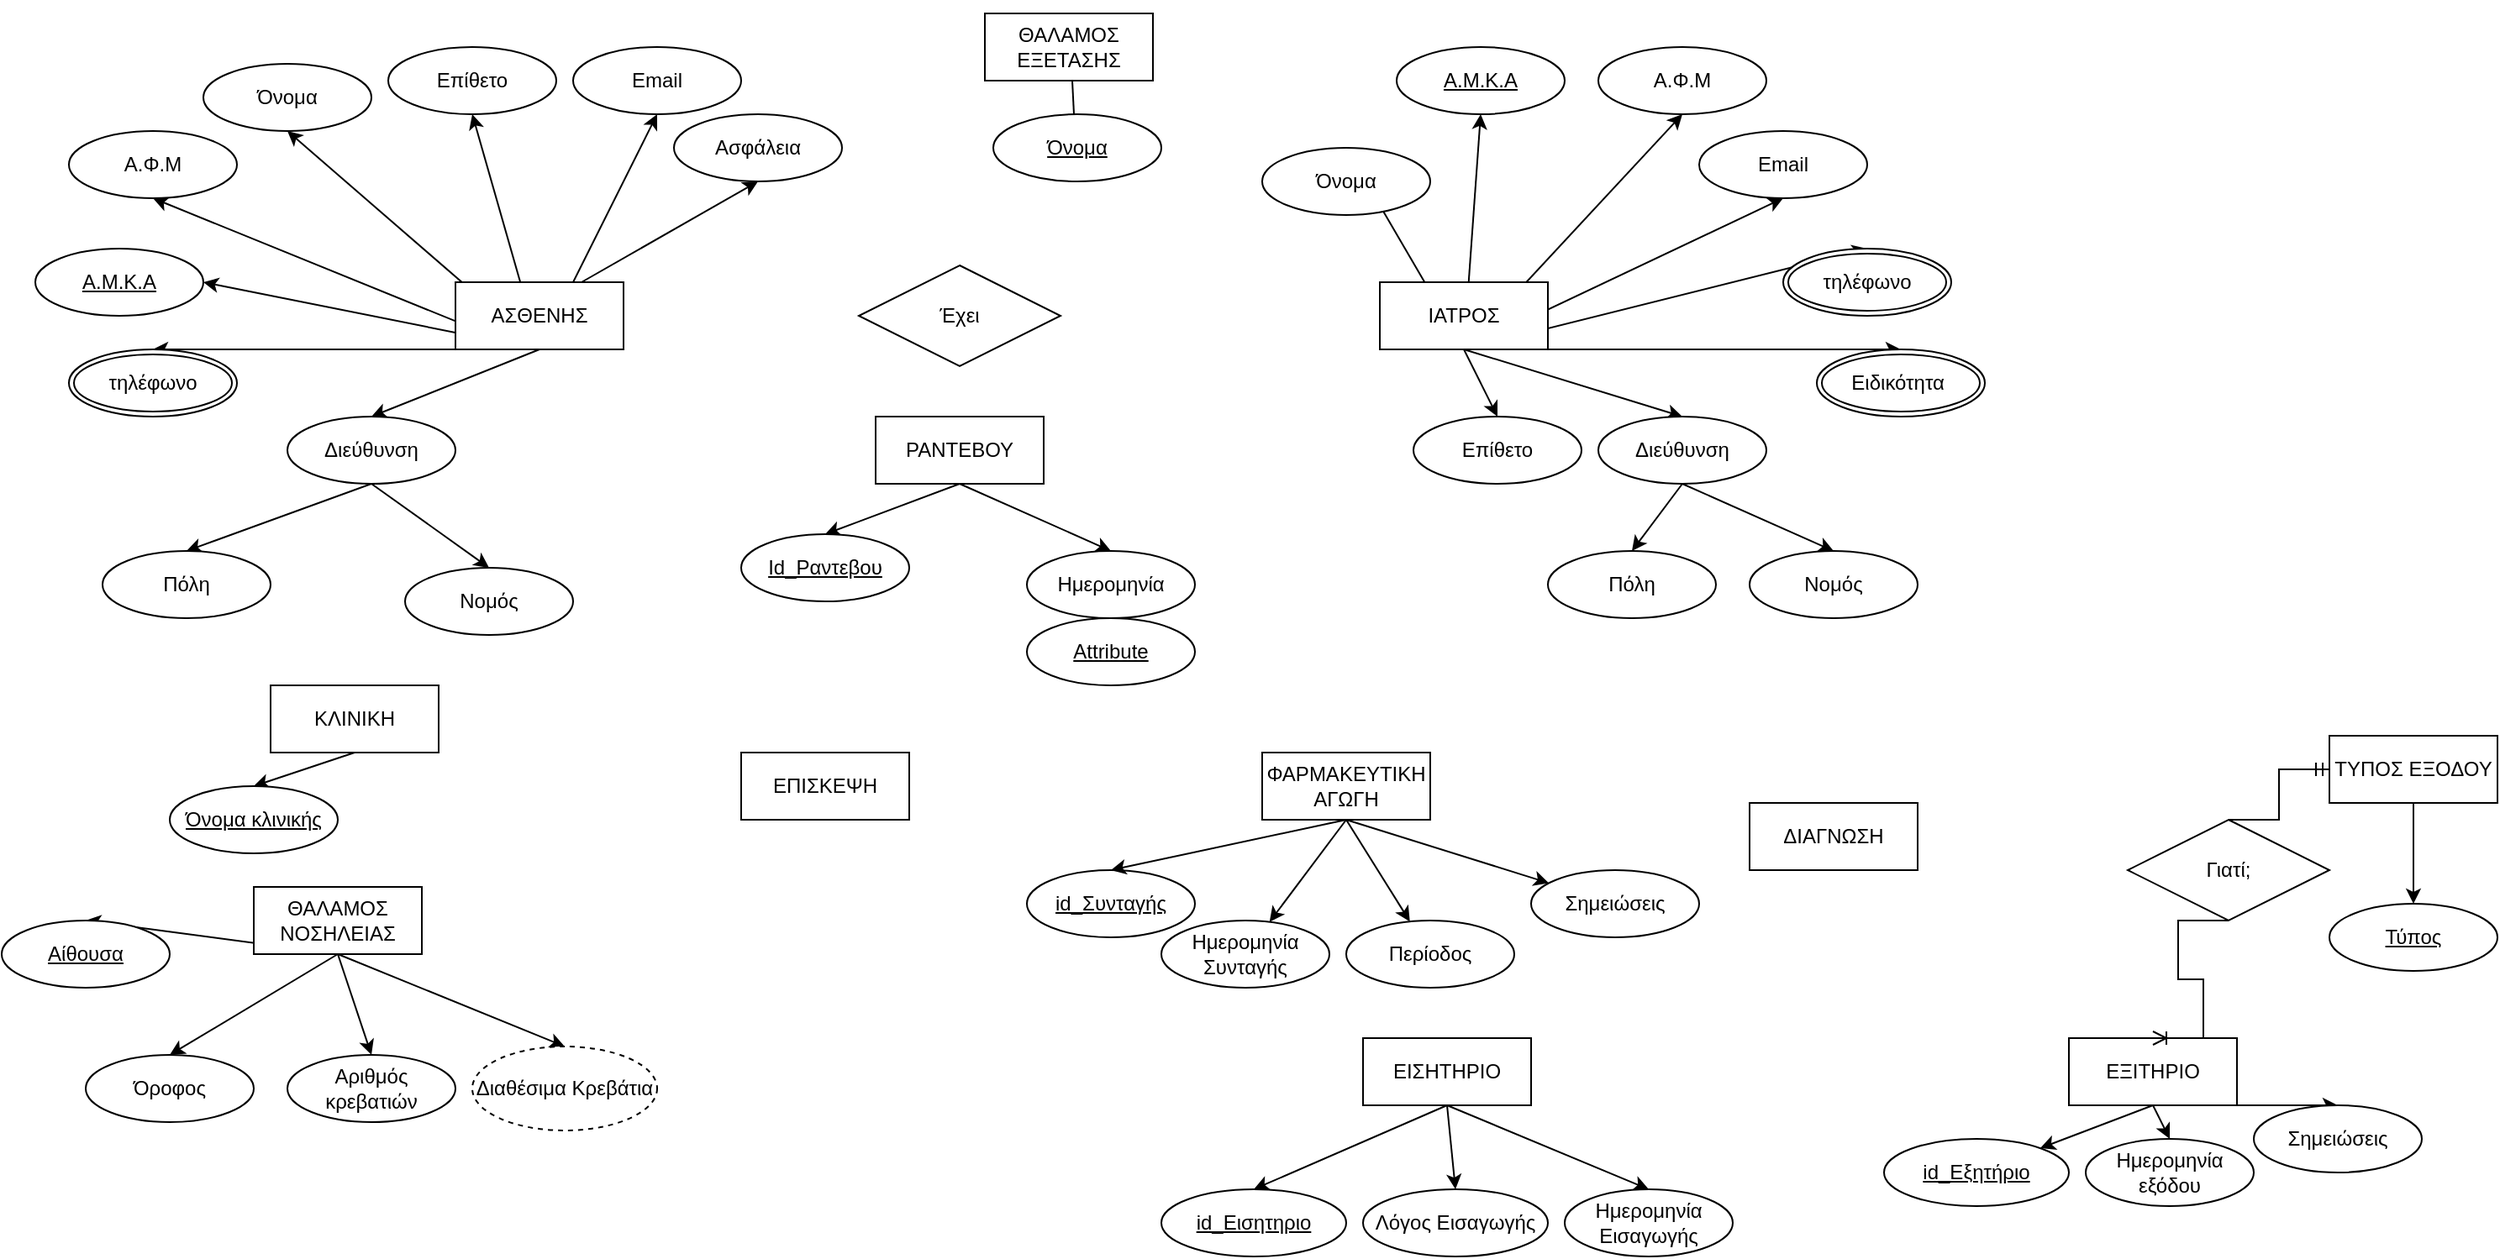 <mxfile version="22.1.5" type="device">
  <diagram id="R2lEEEUBdFMjLlhIrx00" name="Page-1">
    <mxGraphModel dx="2537" dy="1034" grid="1" gridSize="10" guides="1" tooltips="1" connect="1" arrows="1" fold="1" page="1" pageScale="1" pageWidth="850" pageHeight="1100" math="0" shadow="0" extFonts="Permanent Marker^https://fonts.googleapis.com/css?family=Permanent+Marker">
      <root>
        <mxCell id="0" />
        <mxCell id="1" parent="0" />
        <mxCell id="Y_Nko6VUm1h7sYiDKznF-49" style="rounded=0;orthogonalLoop=1;jettySize=auto;html=1;exitX=0.5;exitY=1;exitDx=0;exitDy=0;entryX=0.5;entryY=0;entryDx=0;entryDy=0;" parent="1" source="Y_Nko6VUm1h7sYiDKznF-1" target="Y_Nko6VUm1h7sYiDKznF-43" edge="1">
          <mxGeometry relative="1" as="geometry" />
        </mxCell>
        <mxCell id="Y_Nko6VUm1h7sYiDKznF-51" style="rounded=0;orthogonalLoop=1;jettySize=auto;html=1;exitX=0.5;exitY=1;exitDx=0;exitDy=0;entryX=0.5;entryY=1;entryDx=0;entryDy=0;" parent="1" source="Y_Nko6VUm1h7sYiDKznF-1" target="Y_Nko6VUm1h7sYiDKznF-7" edge="1">
          <mxGeometry relative="1" as="geometry" />
        </mxCell>
        <mxCell id="Y_Nko6VUm1h7sYiDKznF-53" style="rounded=0;orthogonalLoop=1;jettySize=auto;html=1;exitX=0.5;exitY=1;exitDx=0;exitDy=0;entryX=0.5;entryY=1;entryDx=0;entryDy=0;" parent="1" source="Y_Nko6VUm1h7sYiDKznF-1" target="Y_Nko6VUm1h7sYiDKznF-35" edge="1">
          <mxGeometry relative="1" as="geometry" />
        </mxCell>
        <mxCell id="Y_Nko6VUm1h7sYiDKznF-54" style="rounded=0;orthogonalLoop=1;jettySize=auto;html=1;exitX=0.5;exitY=1;exitDx=0;exitDy=0;entryX=0.5;entryY=0;entryDx=0;entryDy=0;" parent="1" source="Y_Nko6VUm1h7sYiDKznF-1" target="Y_Nko6VUm1h7sYiDKznF-39" edge="1">
          <mxGeometry relative="1" as="geometry" />
        </mxCell>
        <mxCell id="Y_Nko6VUm1h7sYiDKznF-55" style="rounded=0;orthogonalLoop=1;jettySize=auto;html=1;exitX=0.5;exitY=1;exitDx=0;exitDy=0;entryX=0.5;entryY=1;entryDx=0;entryDy=0;" parent="1" source="Y_Nko6VUm1h7sYiDKznF-1" target="Y_Nko6VUm1h7sYiDKznF-38" edge="1">
          <mxGeometry relative="1" as="geometry" />
        </mxCell>
        <mxCell id="Y_Nko6VUm1h7sYiDKznF-58" style="rounded=0;orthogonalLoop=1;jettySize=auto;html=1;exitX=0.5;exitY=1;exitDx=0;exitDy=0;entryX=0.5;entryY=0;entryDx=0;entryDy=0;" parent="1" source="Y_Nko6VUm1h7sYiDKznF-1" target="Y_Nko6VUm1h7sYiDKznF-36" edge="1">
          <mxGeometry relative="1" as="geometry" />
        </mxCell>
        <mxCell id="Y_Nko6VUm1h7sYiDKznF-60" style="rounded=0;orthogonalLoop=1;jettySize=auto;html=1;exitX=0.5;exitY=1;exitDx=0;exitDy=0;entryX=0.5;entryY=0;entryDx=0;entryDy=0;" parent="1" source="Y_Nko6VUm1h7sYiDKznF-1" target="Y_Nko6VUm1h7sYiDKznF-59" edge="1">
          <mxGeometry relative="1" as="geometry" />
        </mxCell>
        <mxCell id="Y_Nko6VUm1h7sYiDKznF-1" value="ΙΑΤΡΟΣ" style="whiteSpace=wrap;html=1;align=center;gradientColor=none;glass=0;" parent="1" vertex="1">
          <mxGeometry x="610" y="200" width="100" height="40" as="geometry" />
        </mxCell>
        <mxCell id="Y_Nko6VUm1h7sYiDKznF-27" style="rounded=0;orthogonalLoop=1;jettySize=auto;html=1;exitX=0.5;exitY=1;exitDx=0;exitDy=0;entryX=0.5;entryY=0;entryDx=0;entryDy=0;" parent="1" source="Y_Nko6VUm1h7sYiDKznF-2" target="Y_Nko6VUm1h7sYiDKznF-8" edge="1">
          <mxGeometry relative="1" as="geometry" />
        </mxCell>
        <mxCell id="Y_Nko6VUm1h7sYiDKznF-28" style="rounded=0;orthogonalLoop=1;jettySize=auto;html=1;exitX=0.5;exitY=1;exitDx=0;exitDy=0;entryX=0.5;entryY=0;entryDx=0;entryDy=0;" parent="1" source="Y_Nko6VUm1h7sYiDKznF-2" target="Y_Nko6VUm1h7sYiDKznF-11" edge="1">
          <mxGeometry relative="1" as="geometry" />
        </mxCell>
        <mxCell id="Y_Nko6VUm1h7sYiDKznF-29" style="rounded=0;orthogonalLoop=1;jettySize=auto;html=1;entryX=1;entryY=0.5;entryDx=0;entryDy=0;exitX=0.5;exitY=1;exitDx=0;exitDy=0;" parent="1" source="Y_Nko6VUm1h7sYiDKznF-2" target="Y_Nko6VUm1h7sYiDKznF-5" edge="1">
          <mxGeometry relative="1" as="geometry">
            <mxPoint x="60" y="200" as="sourcePoint" />
          </mxGeometry>
        </mxCell>
        <mxCell id="Y_Nko6VUm1h7sYiDKznF-30" style="rounded=0;orthogonalLoop=1;jettySize=auto;html=1;exitX=0.41;exitY=0.996;exitDx=0;exitDy=0;entryX=0.5;entryY=1;entryDx=0;entryDy=0;exitPerimeter=0;" parent="1" source="Y_Nko6VUm1h7sYiDKznF-2" target="Y_Nko6VUm1h7sYiDKznF-4" edge="1">
          <mxGeometry relative="1" as="geometry" />
        </mxCell>
        <mxCell id="Y_Nko6VUm1h7sYiDKznF-31" style="rounded=0;orthogonalLoop=1;jettySize=auto;html=1;exitX=0.5;exitY=1;exitDx=0;exitDy=0;entryX=0.5;entryY=1;entryDx=0;entryDy=0;" parent="1" source="Y_Nko6VUm1h7sYiDKznF-2" target="Y_Nko6VUm1h7sYiDKznF-10" edge="1">
          <mxGeometry relative="1" as="geometry" />
        </mxCell>
        <mxCell id="Y_Nko6VUm1h7sYiDKznF-32" style="rounded=0;orthogonalLoop=1;jettySize=auto;html=1;exitX=0.5;exitY=1;exitDx=0;exitDy=0;entryX=0.5;entryY=1;entryDx=0;entryDy=0;" parent="1" source="Y_Nko6VUm1h7sYiDKznF-2" target="Y_Nko6VUm1h7sYiDKznF-9" edge="1">
          <mxGeometry relative="1" as="geometry" />
        </mxCell>
        <mxCell id="Y_Nko6VUm1h7sYiDKznF-33" style="rounded=0;orthogonalLoop=1;jettySize=auto;html=1;exitX=0.5;exitY=1;exitDx=0;exitDy=0;entryX=0.5;entryY=1;entryDx=0;entryDy=0;" parent="1" source="Y_Nko6VUm1h7sYiDKznF-2" target="Y_Nko6VUm1h7sYiDKznF-13" edge="1">
          <mxGeometry relative="1" as="geometry" />
        </mxCell>
        <mxCell id="EnXhkpWwfhK2mEVkRxN7-15" style="rounded=0;orthogonalLoop=1;jettySize=auto;html=1;exitX=0.75;exitY=0;exitDx=0;exitDy=0;entryX=0.5;entryY=1;entryDx=0;entryDy=0;" edge="1" parent="1" source="Y_Nko6VUm1h7sYiDKznF-2" target="EnXhkpWwfhK2mEVkRxN7-7">
          <mxGeometry relative="1" as="geometry" />
        </mxCell>
        <mxCell id="Y_Nko6VUm1h7sYiDKznF-2" value="ΑΣΘΕΝΗΣ" style="whiteSpace=wrap;html=1;align=center;" parent="1" vertex="1">
          <mxGeometry x="60" y="200" width="100" height="40" as="geometry" />
        </mxCell>
        <mxCell id="Y_Nko6VUm1h7sYiDKznF-4" value="Α.Φ.Μ" style="ellipse;whiteSpace=wrap;html=1;align=center;" parent="1" vertex="1">
          <mxGeometry x="-170" y="110" width="100" height="40" as="geometry" />
        </mxCell>
        <mxCell id="Y_Nko6VUm1h7sYiDKznF-5" value="A.M.K.A" style="ellipse;whiteSpace=wrap;html=1;align=center;fontStyle=4;" parent="1" vertex="1">
          <mxGeometry x="-190" y="180" width="100" height="40" as="geometry" />
        </mxCell>
        <mxCell id="Y_Nko6VUm1h7sYiDKznF-7" value="Α.Φ.Μ" style="ellipse;whiteSpace=wrap;html=1;align=center;" parent="1" vertex="1">
          <mxGeometry x="740" y="60" width="100" height="40" as="geometry" />
        </mxCell>
        <mxCell id="Y_Nko6VUm1h7sYiDKznF-24" style="rounded=0;orthogonalLoop=1;jettySize=auto;html=1;exitX=0.5;exitY=1;exitDx=0;exitDy=0;entryX=0.5;entryY=0;entryDx=0;entryDy=0;" parent="1" source="Y_Nko6VUm1h7sYiDKznF-8" target="Y_Nko6VUm1h7sYiDKznF-15" edge="1">
          <mxGeometry relative="1" as="geometry" />
        </mxCell>
        <mxCell id="Y_Nko6VUm1h7sYiDKznF-26" style="rounded=0;orthogonalLoop=1;jettySize=auto;html=1;exitX=0.5;exitY=1;exitDx=0;exitDy=0;entryX=0.5;entryY=0;entryDx=0;entryDy=0;" parent="1" source="Y_Nko6VUm1h7sYiDKznF-8" target="Y_Nko6VUm1h7sYiDKznF-16" edge="1">
          <mxGeometry relative="1" as="geometry" />
        </mxCell>
        <mxCell id="Y_Nko6VUm1h7sYiDKznF-8" value="Διεύθυνση" style="ellipse;whiteSpace=wrap;html=1;align=center;" parent="1" vertex="1">
          <mxGeometry x="-40" y="280" width="100" height="40" as="geometry" />
        </mxCell>
        <mxCell id="Y_Nko6VUm1h7sYiDKznF-9" value="Επίθετο" style="ellipse;whiteSpace=wrap;html=1;align=center;" parent="1" vertex="1">
          <mxGeometry x="20" y="60" width="100" height="40" as="geometry" />
        </mxCell>
        <mxCell id="Y_Nko6VUm1h7sYiDKznF-10" value="Όνομα" style="ellipse;whiteSpace=wrap;html=1;align=center;" parent="1" vertex="1">
          <mxGeometry x="-90" y="70" width="100" height="40" as="geometry" />
        </mxCell>
        <mxCell id="Y_Nko6VUm1h7sYiDKznF-11" value="τηλέφωνο" style="ellipse;shape=doubleEllipse;margin=3;whiteSpace=wrap;html=1;align=center;" parent="1" vertex="1">
          <mxGeometry x="-170" y="240" width="100" height="40" as="geometry" />
        </mxCell>
        <mxCell id="Y_Nko6VUm1h7sYiDKznF-13" value="Email" style="ellipse;whiteSpace=wrap;html=1;align=center;" parent="1" vertex="1">
          <mxGeometry x="130" y="60" width="100" height="40" as="geometry" />
        </mxCell>
        <mxCell id="Y_Nko6VUm1h7sYiDKznF-15" value="Πόλη" style="ellipse;whiteSpace=wrap;html=1;align=center;" parent="1" vertex="1">
          <mxGeometry x="-150" y="360" width="100" height="40" as="geometry" />
        </mxCell>
        <mxCell id="Y_Nko6VUm1h7sYiDKznF-16" value="Νομός" style="ellipse;whiteSpace=wrap;html=1;align=center;" parent="1" vertex="1">
          <mxGeometry x="30" y="370" width="100" height="40" as="geometry" />
        </mxCell>
        <mxCell id="Y_Nko6VUm1h7sYiDKznF-35" value="Email" style="ellipse;whiteSpace=wrap;html=1;align=center;" parent="1" vertex="1">
          <mxGeometry x="800" y="110" width="100" height="40" as="geometry" />
        </mxCell>
        <mxCell id="Y_Nko6VUm1h7sYiDKznF-36" value="Όνομα" style="ellipse;whiteSpace=wrap;html=1;align=center;" parent="1" vertex="1">
          <mxGeometry x="540" y="120" width="100" height="40" as="geometry" />
        </mxCell>
        <mxCell id="Y_Nko6VUm1h7sYiDKznF-37" value="Επίθετο" style="ellipse;whiteSpace=wrap;html=1;align=center;" parent="1" vertex="1">
          <mxGeometry x="630" y="280" width="100" height="40" as="geometry" />
        </mxCell>
        <mxCell id="Y_Nko6VUm1h7sYiDKznF-38" value="A.M.K.A" style="ellipse;whiteSpace=wrap;html=1;align=center;fontStyle=4;" parent="1" vertex="1">
          <mxGeometry x="620" y="60" width="100" height="40" as="geometry" />
        </mxCell>
        <mxCell id="Y_Nko6VUm1h7sYiDKznF-39" value="τηλέφωνο" style="ellipse;shape=doubleEllipse;margin=3;whiteSpace=wrap;html=1;align=center;" parent="1" vertex="1">
          <mxGeometry x="850" y="180" width="100" height="40" as="geometry" />
        </mxCell>
        <mxCell id="Y_Nko6VUm1h7sYiDKznF-41" style="rounded=0;orthogonalLoop=1;jettySize=auto;html=1;exitX=0.5;exitY=1;exitDx=0;exitDy=0;entryX=0.5;entryY=0;entryDx=0;entryDy=0;" parent="1" source="Y_Nko6VUm1h7sYiDKznF-43" target="Y_Nko6VUm1h7sYiDKznF-45" edge="1">
          <mxGeometry relative="1" as="geometry">
            <mxPoint x="659.76" y="350" as="targetPoint" />
          </mxGeometry>
        </mxCell>
        <mxCell id="Y_Nko6VUm1h7sYiDKznF-42" style="rounded=0;orthogonalLoop=1;jettySize=auto;html=1;exitX=0.5;exitY=1;exitDx=0;exitDy=0;entryX=0.5;entryY=0;entryDx=0;entryDy=0;" parent="1" source="Y_Nko6VUm1h7sYiDKznF-43" target="zEavaUoaJ85FBfORmJAa-6" edge="1">
          <mxGeometry relative="1" as="geometry">
            <mxPoint x="870" y="360" as="targetPoint" />
          </mxGeometry>
        </mxCell>
        <mxCell id="Y_Nko6VUm1h7sYiDKznF-43" value="Διεύθυνση" style="ellipse;whiteSpace=wrap;html=1;align=center;" parent="1" vertex="1">
          <mxGeometry x="740" y="280" width="100" height="40" as="geometry" />
        </mxCell>
        <mxCell id="Y_Nko6VUm1h7sYiDKznF-45" value="Πόλη" style="ellipse;whiteSpace=wrap;html=1;align=center;" parent="1" vertex="1">
          <mxGeometry x="710" y="360" width="100" height="40" as="geometry" />
        </mxCell>
        <mxCell id="Y_Nko6VUm1h7sYiDKznF-57" style="rounded=0;orthogonalLoop=1;jettySize=auto;html=1;exitX=0.5;exitY=1;exitDx=0;exitDy=0;entryX=0.5;entryY=0;entryDx=0;entryDy=0;" parent="1" source="Y_Nko6VUm1h7sYiDKznF-1" target="Y_Nko6VUm1h7sYiDKznF-37" edge="1">
          <mxGeometry relative="1" as="geometry" />
        </mxCell>
        <mxCell id="Y_Nko6VUm1h7sYiDKznF-59" value="Ειδικότητα&amp;nbsp;" style="ellipse;shape=doubleEllipse;margin=3;whiteSpace=wrap;html=1;align=center;" parent="1" vertex="1">
          <mxGeometry x="870" y="240" width="100" height="40" as="geometry" />
        </mxCell>
        <mxCell id="Y_Nko6VUm1h7sYiDKznF-66" style="rounded=0;orthogonalLoop=1;jettySize=auto;html=1;exitX=0.5;exitY=0;exitDx=0;exitDy=0;entryX=0.5;entryY=1;entryDx=0;entryDy=0;" parent="1" source="Y_Nko6VUm1h7sYiDKznF-61" target="Y_Nko6VUm1h7sYiDKznF-65" edge="1">
          <mxGeometry relative="1" as="geometry" />
        </mxCell>
        <mxCell id="Y_Nko6VUm1h7sYiDKznF-61" value="ΘΑΛΑΜΟΣ ΕΞΕΤΑΣΗΣ" style="whiteSpace=wrap;html=1;align=center;" parent="1" vertex="1">
          <mxGeometry x="375" y="40" width="100" height="40" as="geometry" />
        </mxCell>
        <mxCell id="Y_Nko6VUm1h7sYiDKznF-65" value="Όνομα" style="ellipse;whiteSpace=wrap;html=1;align=center;fontStyle=4;" parent="1" vertex="1">
          <mxGeometry x="380" y="100" width="100" height="40" as="geometry" />
        </mxCell>
        <mxCell id="Y_Nko6VUm1h7sYiDKznF-79" style="rounded=0;orthogonalLoop=1;jettySize=auto;html=1;exitX=0.5;exitY=1;exitDx=0;exitDy=0;entryX=0.5;entryY=0;entryDx=0;entryDy=0;" parent="1" source="Y_Nko6VUm1h7sYiDKznF-69" target="Y_Nko6VUm1h7sYiDKznF-70" edge="1">
          <mxGeometry relative="1" as="geometry" />
        </mxCell>
        <mxCell id="Y_Nko6VUm1h7sYiDKznF-81" style="rounded=0;orthogonalLoop=1;jettySize=auto;html=1;exitX=0.5;exitY=1;exitDx=0;exitDy=0;entryX=0.5;entryY=0;entryDx=0;entryDy=0;" parent="1" source="Y_Nko6VUm1h7sYiDKznF-69" target="Y_Nko6VUm1h7sYiDKznF-74" edge="1">
          <mxGeometry relative="1" as="geometry" />
        </mxCell>
        <mxCell id="Y_Nko6VUm1h7sYiDKznF-82" style="rounded=0;orthogonalLoop=1;jettySize=auto;html=1;exitX=0.5;exitY=1;exitDx=0;exitDy=0;entryX=0.5;entryY=0;entryDx=0;entryDy=0;" parent="1" source="Y_Nko6VUm1h7sYiDKznF-69" target="Y_Nko6VUm1h7sYiDKznF-78" edge="1">
          <mxGeometry relative="1" as="geometry" />
        </mxCell>
        <mxCell id="Y_Nko6VUm1h7sYiDKznF-83" style="rounded=0;orthogonalLoop=1;jettySize=auto;html=1;exitX=0.5;exitY=1;exitDx=0;exitDy=0;entryX=0.5;entryY=0;entryDx=0;entryDy=0;" parent="1" source="Y_Nko6VUm1h7sYiDKznF-69" target="EnXhkpWwfhK2mEVkRxN7-46" edge="1">
          <mxGeometry relative="1" as="geometry" />
        </mxCell>
        <mxCell id="Y_Nko6VUm1h7sYiDKznF-69" value="ΘΑΛΑΜΟΣ ΝΟΣΗΛΕΙΑΣ" style="whiteSpace=wrap;html=1;align=center;" parent="1" vertex="1">
          <mxGeometry x="-60" y="560" width="100" height="40" as="geometry" />
        </mxCell>
        <mxCell id="Y_Nko6VUm1h7sYiDKznF-70" value="Αίθουσα" style="ellipse;whiteSpace=wrap;html=1;align=center;fontStyle=4;" parent="1" vertex="1">
          <mxGeometry x="-210" y="580" width="100" height="40" as="geometry" />
        </mxCell>
        <mxCell id="Y_Nko6VUm1h7sYiDKznF-74" value="Αριθμός κρεβατιών" style="ellipse;whiteSpace=wrap;html=1;align=center;" parent="1" vertex="1">
          <mxGeometry x="-40" y="660" width="100" height="40" as="geometry" />
        </mxCell>
        <mxCell id="Y_Nko6VUm1h7sYiDKznF-78" value="Όροφος" style="ellipse;whiteSpace=wrap;html=1;align=center;" parent="1" vertex="1">
          <mxGeometry x="-160" y="660" width="100" height="40" as="geometry" />
        </mxCell>
        <mxCell id="EnXhkpWwfhK2mEVkRxN7-16" style="rounded=0;orthogonalLoop=1;jettySize=auto;html=1;exitX=0.5;exitY=1;exitDx=0;exitDy=0;entryX=0.5;entryY=0;entryDx=0;entryDy=0;" edge="1" parent="1" source="zEavaUoaJ85FBfORmJAa-2" target="EnXhkpWwfhK2mEVkRxN7-5">
          <mxGeometry relative="1" as="geometry" />
        </mxCell>
        <mxCell id="EnXhkpWwfhK2mEVkRxN7-19" style="rounded=0;orthogonalLoop=1;jettySize=auto;html=1;exitX=0.5;exitY=1;exitDx=0;exitDy=0;entryX=0.5;entryY=0;entryDx=0;entryDy=0;" edge="1" parent="1" source="zEavaUoaJ85FBfORmJAa-2" target="EnXhkpWwfhK2mEVkRxN7-18">
          <mxGeometry relative="1" as="geometry" />
        </mxCell>
        <mxCell id="EnXhkpWwfhK2mEVkRxN7-29" style="rounded=0;orthogonalLoop=1;jettySize=auto;html=1;exitX=0.5;exitY=1;exitDx=0;exitDy=0;entryX=0.5;entryY=0;entryDx=0;entryDy=0;" edge="1" parent="1" source="zEavaUoaJ85FBfORmJAa-2" target="EnXhkpWwfhK2mEVkRxN7-28">
          <mxGeometry relative="1" as="geometry" />
        </mxCell>
        <mxCell id="zEavaUoaJ85FBfORmJAa-2" value="ΕΙΣΗΤΗΡΙΟ" style="whiteSpace=wrap;html=1;align=center;" parent="1" vertex="1">
          <mxGeometry x="600" y="650" width="100" height="40" as="geometry" />
        </mxCell>
        <mxCell id="EnXhkpWwfhK2mEVkRxN7-13" style="rounded=0;orthogonalLoop=1;jettySize=auto;html=1;exitX=0.5;exitY=1;exitDx=0;exitDy=0;entryX=0.5;entryY=0;entryDx=0;entryDy=0;" edge="1" parent="1" source="zEavaUoaJ85FBfORmJAa-3" target="EnXhkpWwfhK2mEVkRxN7-12">
          <mxGeometry relative="1" as="geometry" />
        </mxCell>
        <mxCell id="zEavaUoaJ85FBfORmJAa-3" value="ΚΛΙΝΙΚΗ" style="whiteSpace=wrap;html=1;align=center;" parent="1" vertex="1">
          <mxGeometry x="-50" y="440" width="100" height="40" as="geometry" />
        </mxCell>
        <mxCell id="EnXhkpWwfhK2mEVkRxN7-9" style="rounded=0;orthogonalLoop=1;jettySize=auto;html=1;exitX=0.5;exitY=1;exitDx=0;exitDy=0;entryX=0.5;entryY=0;entryDx=0;entryDy=0;" edge="1" parent="1" source="zEavaUoaJ85FBfORmJAa-4" target="EnXhkpWwfhK2mEVkRxN7-8">
          <mxGeometry relative="1" as="geometry" />
        </mxCell>
        <mxCell id="EnXhkpWwfhK2mEVkRxN7-10" style="rounded=0;orthogonalLoop=1;jettySize=auto;html=1;exitX=0.5;exitY=1;exitDx=0;exitDy=0;entryX=0.5;entryY=0;entryDx=0;entryDy=0;" edge="1" parent="1" source="zEavaUoaJ85FBfORmJAa-4" target="EnXhkpWwfhK2mEVkRxN7-6">
          <mxGeometry relative="1" as="geometry" />
        </mxCell>
        <mxCell id="zEavaUoaJ85FBfORmJAa-4" value="ΡΑΝΤΕΒΟΥ" style="whiteSpace=wrap;html=1;align=center;" parent="1" vertex="1">
          <mxGeometry x="310" y="280" width="100" height="40" as="geometry" />
        </mxCell>
        <mxCell id="zEavaUoaJ85FBfORmJAa-6" value="Νομός" style="ellipse;whiteSpace=wrap;html=1;align=center;" parent="1" vertex="1">
          <mxGeometry x="830" y="360" width="100" height="40" as="geometry" />
        </mxCell>
        <mxCell id="EnXhkpWwfhK2mEVkRxN7-5" value="Λόγος Εισαγωγής" style="ellipse;whiteSpace=wrap;html=1;align=center;" vertex="1" parent="1">
          <mxGeometry x="600" y="740" width="110" height="40" as="geometry" />
        </mxCell>
        <mxCell id="EnXhkpWwfhK2mEVkRxN7-6" value="Ημερομηνία" style="ellipse;whiteSpace=wrap;html=1;align=center;" vertex="1" parent="1">
          <mxGeometry x="400" y="360" width="100" height="40" as="geometry" />
        </mxCell>
        <mxCell id="EnXhkpWwfhK2mEVkRxN7-7" value="Ασφάλεια" style="ellipse;whiteSpace=wrap;html=1;align=center;" vertex="1" parent="1">
          <mxGeometry x="190" y="100" width="100" height="40" as="geometry" />
        </mxCell>
        <mxCell id="EnXhkpWwfhK2mEVkRxN7-8" value="Id_Ραντεβου" style="ellipse;whiteSpace=wrap;html=1;align=center;fontStyle=4;" vertex="1" parent="1">
          <mxGeometry x="230" y="350" width="100" height="40" as="geometry" />
        </mxCell>
        <mxCell id="EnXhkpWwfhK2mEVkRxN7-12" value="Όνομα κλινικής" style="ellipse;whiteSpace=wrap;html=1;align=center;fontStyle=4;" vertex="1" parent="1">
          <mxGeometry x="-110" y="500" width="100" height="40" as="geometry" />
        </mxCell>
        <mxCell id="EnXhkpWwfhK2mEVkRxN7-24" style="rounded=0;orthogonalLoop=1;jettySize=auto;html=1;exitX=0.5;exitY=1;exitDx=0;exitDy=0;entryX=0.5;entryY=0;entryDx=0;entryDy=0;" edge="1" parent="1" source="EnXhkpWwfhK2mEVkRxN7-14" target="EnXhkpWwfhK2mEVkRxN7-23">
          <mxGeometry relative="1" as="geometry" />
        </mxCell>
        <mxCell id="EnXhkpWwfhK2mEVkRxN7-26" style="rounded=0;orthogonalLoop=1;jettySize=auto;html=1;exitX=0.5;exitY=1;exitDx=0;exitDy=0;entryX=0.5;entryY=0;entryDx=0;entryDy=0;" edge="1" parent="1" source="EnXhkpWwfhK2mEVkRxN7-14" target="EnXhkpWwfhK2mEVkRxN7-25">
          <mxGeometry relative="1" as="geometry" />
        </mxCell>
        <mxCell id="EnXhkpWwfhK2mEVkRxN7-31" style="rounded=0;orthogonalLoop=1;jettySize=auto;html=1;exitX=0.5;exitY=1;exitDx=0;exitDy=0;" edge="1" parent="1" source="EnXhkpWwfhK2mEVkRxN7-14" target="EnXhkpWwfhK2mEVkRxN7-30">
          <mxGeometry relative="1" as="geometry" />
        </mxCell>
        <mxCell id="EnXhkpWwfhK2mEVkRxN7-14" value="ΕΞΙΤΗΡΙΟ" style="whiteSpace=wrap;html=1;align=center;" vertex="1" parent="1">
          <mxGeometry x="1020" y="650" width="100" height="40" as="geometry" />
        </mxCell>
        <mxCell id="EnXhkpWwfhK2mEVkRxN7-17" value="Σημειώσεις" style="ellipse;whiteSpace=wrap;html=1;align=center;" vertex="1" parent="1">
          <mxGeometry x="700" y="550" width="100" height="40" as="geometry" />
        </mxCell>
        <mxCell id="EnXhkpWwfhK2mEVkRxN7-18" value="Ημερομηνία Εισαγωγής" style="ellipse;whiteSpace=wrap;html=1;align=center;" vertex="1" parent="1">
          <mxGeometry x="720" y="740" width="100" height="40" as="geometry" />
        </mxCell>
        <mxCell id="EnXhkpWwfhK2mEVkRxN7-23" value="Ημερομηνία εξόδου" style="ellipse;whiteSpace=wrap;html=1;align=center;" vertex="1" parent="1">
          <mxGeometry x="1030" y="710" width="100" height="40" as="geometry" />
        </mxCell>
        <mxCell id="EnXhkpWwfhK2mEVkRxN7-25" value="Σημειώσεις" style="ellipse;whiteSpace=wrap;html=1;align=center;" vertex="1" parent="1">
          <mxGeometry x="1130" y="690" width="100" height="40" as="geometry" />
        </mxCell>
        <mxCell id="EnXhkpWwfhK2mEVkRxN7-27" value="id_Συνταγής" style="ellipse;whiteSpace=wrap;html=1;align=center;fontStyle=4;" vertex="1" parent="1">
          <mxGeometry x="400" y="550" width="100" height="40" as="geometry" />
        </mxCell>
        <mxCell id="EnXhkpWwfhK2mEVkRxN7-28" value="id_Εισητηριο" style="ellipse;whiteSpace=wrap;html=1;align=center;fontStyle=4;" vertex="1" parent="1">
          <mxGeometry x="480" y="740" width="110" height="40" as="geometry" />
        </mxCell>
        <mxCell id="EnXhkpWwfhK2mEVkRxN7-30" value="id_Εξητήριο" style="ellipse;whiteSpace=wrap;html=1;align=center;fontStyle=4;" vertex="1" parent="1">
          <mxGeometry x="910" y="710" width="110" height="40" as="geometry" />
        </mxCell>
        <mxCell id="EnXhkpWwfhK2mEVkRxN7-32" value="ΕΠΙΣΚΕΨΗ" style="whiteSpace=wrap;html=1;align=center;" vertex="1" parent="1">
          <mxGeometry x="230" y="480" width="100" height="40" as="geometry" />
        </mxCell>
        <mxCell id="EnXhkpWwfhK2mEVkRxN7-33" value="ΔΙΑΓΝΩΣΗ" style="whiteSpace=wrap;html=1;align=center;" vertex="1" parent="1">
          <mxGeometry x="830" y="510" width="100" height="40" as="geometry" />
        </mxCell>
        <mxCell id="EnXhkpWwfhK2mEVkRxN7-49" style="rounded=0;orthogonalLoop=1;jettySize=auto;html=1;exitX=0.5;exitY=1;exitDx=0;exitDy=0;entryX=0.5;entryY=0;entryDx=0;entryDy=0;" edge="1" parent="1" source="EnXhkpWwfhK2mEVkRxN7-34" target="EnXhkpWwfhK2mEVkRxN7-27">
          <mxGeometry relative="1" as="geometry" />
        </mxCell>
        <mxCell id="EnXhkpWwfhK2mEVkRxN7-50" style="rounded=0;orthogonalLoop=1;jettySize=auto;html=1;exitX=0.5;exitY=1;exitDx=0;exitDy=0;" edge="1" parent="1" source="EnXhkpWwfhK2mEVkRxN7-34" target="EnXhkpWwfhK2mEVkRxN7-48">
          <mxGeometry relative="1" as="geometry" />
        </mxCell>
        <mxCell id="EnXhkpWwfhK2mEVkRxN7-51" style="rounded=0;orthogonalLoop=1;jettySize=auto;html=1;exitX=0.5;exitY=1;exitDx=0;exitDy=0;" edge="1" parent="1" source="EnXhkpWwfhK2mEVkRxN7-34" target="EnXhkpWwfhK2mEVkRxN7-45">
          <mxGeometry relative="1" as="geometry" />
        </mxCell>
        <mxCell id="EnXhkpWwfhK2mEVkRxN7-52" style="rounded=0;orthogonalLoop=1;jettySize=auto;html=1;exitX=0.5;exitY=1;exitDx=0;exitDy=0;" edge="1" parent="1" source="EnXhkpWwfhK2mEVkRxN7-34" target="EnXhkpWwfhK2mEVkRxN7-17">
          <mxGeometry relative="1" as="geometry" />
        </mxCell>
        <mxCell id="EnXhkpWwfhK2mEVkRxN7-34" value="ΦΑΡΜΑΚΕΥΤΙΚΗ ΑΓΩΓΗ" style="whiteSpace=wrap;html=1;align=center;" vertex="1" parent="1">
          <mxGeometry x="540" y="480" width="100" height="40" as="geometry" />
        </mxCell>
        <mxCell id="EnXhkpWwfhK2mEVkRxN7-38" style="rounded=0;orthogonalLoop=1;jettySize=auto;html=1;exitX=0.5;exitY=1;exitDx=0;exitDy=0;entryX=0.5;entryY=0;entryDx=0;entryDy=0;" edge="1" parent="1" source="EnXhkpWwfhK2mEVkRxN7-35" target="EnXhkpWwfhK2mEVkRxN7-37">
          <mxGeometry relative="1" as="geometry" />
        </mxCell>
        <mxCell id="EnXhkpWwfhK2mEVkRxN7-35" value="ΤΥΠΟΣ ΕΞΟΔΟΥ" style="whiteSpace=wrap;html=1;align=center;" vertex="1" parent="1">
          <mxGeometry x="1175" y="470" width="100" height="40" as="geometry" />
        </mxCell>
        <mxCell id="EnXhkpWwfhK2mEVkRxN7-37" value="Τύπος" style="ellipse;whiteSpace=wrap;html=1;align=center;fontStyle=4;" vertex="1" parent="1">
          <mxGeometry x="1175" y="570" width="100" height="40" as="geometry" />
        </mxCell>
        <mxCell id="EnXhkpWwfhK2mEVkRxN7-39" value="Γιατί;" style="shape=rhombus;perimeter=rhombusPerimeter;whiteSpace=wrap;html=1;align=center;" vertex="1" parent="1">
          <mxGeometry x="1055" y="520" width="120" height="60" as="geometry" />
        </mxCell>
        <mxCell id="EnXhkpWwfhK2mEVkRxN7-43" value="" style="edgeStyle=entityRelationEdgeStyle;fontSize=12;html=1;endArrow=ERoneToMany;rounded=0;entryX=0.5;entryY=0;entryDx=0;entryDy=0;exitX=0.5;exitY=1;exitDx=0;exitDy=0;" edge="1" parent="1" source="EnXhkpWwfhK2mEVkRxN7-39" target="EnXhkpWwfhK2mEVkRxN7-14">
          <mxGeometry width="100" height="100" relative="1" as="geometry">
            <mxPoint x="980" y="650" as="sourcePoint" />
            <mxPoint x="500" y="490" as="targetPoint" />
          </mxGeometry>
        </mxCell>
        <mxCell id="EnXhkpWwfhK2mEVkRxN7-44" value="" style="edgeStyle=entityRelationEdgeStyle;fontSize=12;html=1;endArrow=ERmandOne;rounded=0;entryX=0;entryY=0.5;entryDx=0;entryDy=0;exitX=0.5;exitY=0;exitDx=0;exitDy=0;" edge="1" parent="1" source="EnXhkpWwfhK2mEVkRxN7-39" target="EnXhkpWwfhK2mEVkRxN7-35">
          <mxGeometry width="100" height="100" relative="1" as="geometry">
            <mxPoint x="400" y="590" as="sourcePoint" />
            <mxPoint x="500" y="490" as="targetPoint" />
          </mxGeometry>
        </mxCell>
        <mxCell id="EnXhkpWwfhK2mEVkRxN7-45" value="Περίοδος" style="ellipse;whiteSpace=wrap;html=1;align=center;" vertex="1" parent="1">
          <mxGeometry x="590" y="580" width="100" height="40" as="geometry" />
        </mxCell>
        <mxCell id="EnXhkpWwfhK2mEVkRxN7-46" value="Διαθέσιμα Κρεβάτια" style="ellipse;whiteSpace=wrap;html=1;align=center;dashed=1;" vertex="1" parent="1">
          <mxGeometry x="70" y="655" width="110" height="50" as="geometry" />
        </mxCell>
        <mxCell id="EnXhkpWwfhK2mEVkRxN7-47" value="Attribute" style="ellipse;whiteSpace=wrap;html=1;align=center;fontStyle=4;" vertex="1" parent="1">
          <mxGeometry x="400" y="400" width="100" height="40" as="geometry" />
        </mxCell>
        <mxCell id="EnXhkpWwfhK2mEVkRxN7-48" value="Ημερομηνία Συνταγής" style="ellipse;whiteSpace=wrap;html=1;align=center;" vertex="1" parent="1">
          <mxGeometry x="480" y="580" width="100" height="40" as="geometry" />
        </mxCell>
        <mxCell id="EnXhkpWwfhK2mEVkRxN7-54" value="Έχει" style="shape=rhombus;perimeter=rhombusPerimeter;whiteSpace=wrap;html=1;align=center;" vertex="1" parent="1">
          <mxGeometry x="300" y="190" width="120" height="60" as="geometry" />
        </mxCell>
      </root>
    </mxGraphModel>
  </diagram>
</mxfile>

